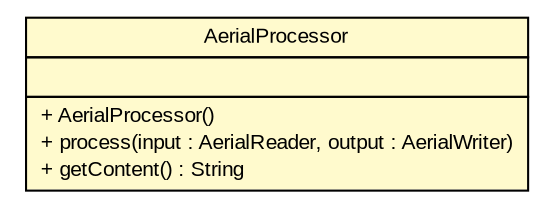 #!/usr/local/bin/dot
#
# Class diagram 
# Generated by UMLGraph version R5_6 (http://www.umlgraph.org/)
#

digraph G {
	edge [fontname="arial",fontsize=10,labelfontname="arial",labelfontsize=10];
	node [fontname="arial",fontsize=10,shape=plaintext];
	nodesep=0.25;
	ranksep=0.5;
	// com.github.mkolisnyk.aerial.core.AerialProcessor
	c1642 [label=<<table title="com.github.mkolisnyk.aerial.core.AerialProcessor" border="0" cellborder="1" cellspacing="0" cellpadding="2" port="p" bgcolor="lemonChiffon" href="./AerialProcessor.html">
		<tr><td><table border="0" cellspacing="0" cellpadding="1">
<tr><td align="center" balign="center"> AerialProcessor </td></tr>
		</table></td></tr>
		<tr><td><table border="0" cellspacing="0" cellpadding="1">
<tr><td align="left" balign="left">  </td></tr>
		</table></td></tr>
		<tr><td><table border="0" cellspacing="0" cellpadding="1">
<tr><td align="left" balign="left"> + AerialProcessor() </td></tr>
<tr><td align="left" balign="left"> + process(input : AerialReader, output : AerialWriter) </td></tr>
<tr><td align="left" balign="left"> + getContent() : String </td></tr>
		</table></td></tr>
		</table>>, URL="./AerialProcessor.html", fontname="arial", fontcolor="black", fontsize=10.0];
}

